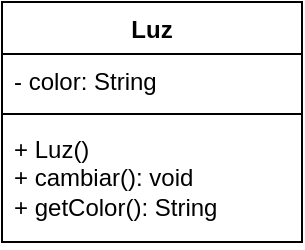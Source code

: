 <mxfile version="26.0.16" pages="5">
  <diagram name="Luz" id="F_AXNUF6LNuuyVzX1B9F">
    <mxGraphModel dx="533" dy="284" grid="1" gridSize="10" guides="1" tooltips="1" connect="1" arrows="1" fold="1" page="1" pageScale="1" pageWidth="827" pageHeight="1169" math="0" shadow="0">
      <root>
        <mxCell id="0" />
        <mxCell id="1" parent="0" />
        <mxCell id="zyNDoH6Wh8GlZYateXAI-28" value="Luz" style="swimlane;fontStyle=1;align=center;verticalAlign=top;childLayout=stackLayout;horizontal=1;startSize=26;horizontalStack=0;resizeParent=1;resizeParentMax=0;resizeLast=0;collapsible=1;marginBottom=0;whiteSpace=wrap;html=1;" vertex="1" parent="1">
          <mxGeometry x="50" width="150" height="120" as="geometry" />
        </mxCell>
        <mxCell id="zyNDoH6Wh8GlZYateXAI-29" value="- color: String" style="text;strokeColor=none;fillColor=none;align=left;verticalAlign=top;spacingLeft=4;spacingRight=4;overflow=hidden;rotatable=0;points=[[0,0.5],[1,0.5]];portConstraint=eastwest;whiteSpace=wrap;html=1;" vertex="1" parent="zyNDoH6Wh8GlZYateXAI-28">
          <mxGeometry y="26" width="150" height="26" as="geometry" />
        </mxCell>
        <mxCell id="zyNDoH6Wh8GlZYateXAI-30" value="" style="line;strokeWidth=1;fillColor=none;align=left;verticalAlign=middle;spacingTop=-1;spacingLeft=3;spacingRight=3;rotatable=0;labelPosition=right;points=[];portConstraint=eastwest;strokeColor=inherit;" vertex="1" parent="zyNDoH6Wh8GlZYateXAI-28">
          <mxGeometry y="52" width="150" height="8" as="geometry" />
        </mxCell>
        <mxCell id="zyNDoH6Wh8GlZYateXAI-31" value="+ Luz()&lt;div&gt;+ cambiar(): void&lt;/div&gt;&lt;div&gt;+ getColor(): String&lt;br&gt;&lt;div&gt;&lt;br&gt;&lt;/div&gt;&lt;div&gt;&lt;br&gt;&lt;/div&gt;&lt;div&gt;&lt;br&gt;&lt;/div&gt;&lt;div&gt;&lt;br&gt;&lt;div&gt;&lt;br&gt;&lt;/div&gt;&lt;/div&gt;&lt;/div&gt;" style="text;strokeColor=none;fillColor=none;align=left;verticalAlign=top;spacingLeft=4;spacingRight=4;overflow=hidden;rotatable=0;points=[[0,0.5],[1,0.5]];portConstraint=eastwest;whiteSpace=wrap;html=1;" vertex="1" parent="zyNDoH6Wh8GlZYateXAI-28">
          <mxGeometry y="60" width="150" height="60" as="geometry" />
        </mxCell>
      </root>
    </mxGraphModel>
  </diagram>
  <diagram id="zY8lJxJsTu-ZWv4GBWv4" name="Juego de cartas">
    <mxGraphModel dx="1035" dy="551" grid="1" gridSize="10" guides="1" tooltips="1" connect="1" arrows="1" fold="1" page="1" pageScale="1" pageWidth="827" pageHeight="1169" math="0" shadow="0">
      <root>
        <mxCell id="0" />
        <mxCell id="1" parent="0" />
        <mxCell id="aivRYwA1JjFYZjRjJ4bV-2" value="Carta" style="swimlane;fontStyle=1;align=center;verticalAlign=top;childLayout=stackLayout;horizontal=1;startSize=26;horizontalStack=0;resizeParent=1;resizeParentMax=0;resizeLast=0;collapsible=1;marginBottom=0;whiteSpace=wrap;html=1;" vertex="1" parent="1">
          <mxGeometry x="40" y="120" width="160" height="120" as="geometry" />
        </mxCell>
        <mxCell id="aivRYwA1JjFYZjRjJ4bV-3" value="- palo: String&lt;div&gt;- valor: String&lt;/div&gt;" style="text;strokeColor=none;fillColor=none;align=left;verticalAlign=top;spacingLeft=4;spacingRight=4;overflow=hidden;rotatable=0;points=[[0,0.5],[1,0.5]];portConstraint=eastwest;whiteSpace=wrap;html=1;" vertex="1" parent="aivRYwA1JjFYZjRjJ4bV-2">
          <mxGeometry y="26" width="160" height="34" as="geometry" />
        </mxCell>
        <mxCell id="aivRYwA1JjFYZjRjJ4bV-4" value="" style="line;strokeWidth=1;fillColor=none;align=left;verticalAlign=middle;spacingTop=-1;spacingLeft=3;spacingRight=3;rotatable=0;labelPosition=right;points=[];portConstraint=eastwest;strokeColor=inherit;" vertex="1" parent="aivRYwA1JjFYZjRjJ4bV-2">
          <mxGeometry y="60" width="160" height="8" as="geometry" />
        </mxCell>
        <mxCell id="aivRYwA1JjFYZjRjJ4bV-5" value="+ getPalo(): String&lt;div&gt;+ getValor(): String&lt;/div&gt;" style="text;strokeColor=none;fillColor=none;align=left;verticalAlign=top;spacingLeft=4;spacingRight=4;overflow=hidden;rotatable=0;points=[[0,0.5],[1,0.5]];portConstraint=eastwest;whiteSpace=wrap;html=1;" vertex="1" parent="aivRYwA1JjFYZjRjJ4bV-2">
          <mxGeometry y="68" width="160" height="52" as="geometry" />
        </mxCell>
        <mxCell id="aivRYwA1JjFYZjRjJ4bV-8" value="Baraja" style="swimlane;fontStyle=1;align=center;verticalAlign=top;childLayout=stackLayout;horizontal=1;startSize=26;horizontalStack=0;resizeParent=1;resizeParentMax=0;resizeLast=0;collapsible=1;marginBottom=0;whiteSpace=wrap;html=1;" vertex="1" parent="1">
          <mxGeometry x="40" y="300" width="160" height="110" as="geometry" />
        </mxCell>
        <mxCell id="aivRYwA1JjFYZjRjJ4bV-9" value="- cartas: List&amp;lt;Carta&amp;gt;" style="text;strokeColor=none;fillColor=none;align=left;verticalAlign=top;spacingLeft=4;spacingRight=4;overflow=hidden;rotatable=0;points=[[0,0.5],[1,0.5]];portConstraint=eastwest;whiteSpace=wrap;html=1;" vertex="1" parent="aivRYwA1JjFYZjRjJ4bV-8">
          <mxGeometry y="26" width="160" height="26" as="geometry" />
        </mxCell>
        <mxCell id="aivRYwA1JjFYZjRjJ4bV-10" value="" style="line;strokeWidth=1;fillColor=none;align=left;verticalAlign=middle;spacingTop=-1;spacingLeft=3;spacingRight=3;rotatable=0;labelPosition=right;points=[];portConstraint=eastwest;strokeColor=inherit;" vertex="1" parent="aivRYwA1JjFYZjRjJ4bV-8">
          <mxGeometry y="52" width="160" height="8" as="geometry" />
        </mxCell>
        <mxCell id="aivRYwA1JjFYZjRjJ4bV-11" value="+ barajar(): void&lt;div&gt;+ repartir(): Carta&lt;/div&gt;" style="text;strokeColor=none;fillColor=none;align=left;verticalAlign=top;spacingLeft=4;spacingRight=4;overflow=hidden;rotatable=0;points=[[0,0.5],[1,0.5]];portConstraint=eastwest;whiteSpace=wrap;html=1;" vertex="1" parent="aivRYwA1JjFYZjRjJ4bV-8">
          <mxGeometry y="60" width="160" height="50" as="geometry" />
        </mxCell>
        <mxCell id="aivRYwA1JjFYZjRjJ4bV-12" value="juegoCartas" style="swimlane;fontStyle=1;align=center;verticalAlign=top;childLayout=stackLayout;horizontal=1;startSize=26;horizontalStack=0;resizeParent=1;resizeParentMax=0;resizeLast=0;collapsible=1;marginBottom=0;whiteSpace=wrap;html=1;" vertex="1" parent="1">
          <mxGeometry x="280" y="260" width="250" height="150" as="geometry" />
        </mxCell>
        <mxCell id="aivRYwA1JjFYZjRjJ4bV-13" value="- jugadores: List&amp;lt;Jugador&lt;div&gt;- baraja: Baraja&lt;/div&gt;" style="text;strokeColor=none;fillColor=none;align=left;verticalAlign=top;spacingLeft=4;spacingRight=4;overflow=hidden;rotatable=0;points=[[0,0.5],[1,0.5]];portConstraint=eastwest;whiteSpace=wrap;html=1;" vertex="1" parent="aivRYwA1JjFYZjRjJ4bV-12">
          <mxGeometry y="26" width="250" height="34" as="geometry" />
        </mxCell>
        <mxCell id="aivRYwA1JjFYZjRjJ4bV-14" value="" style="line;strokeWidth=1;fillColor=none;align=left;verticalAlign=middle;spacingTop=-1;spacingLeft=3;spacingRight=3;rotatable=0;labelPosition=right;points=[];portConstraint=eastwest;strokeColor=inherit;" vertex="1" parent="aivRYwA1JjFYZjRjJ4bV-12">
          <mxGeometry y="60" width="250" height="8" as="geometry" />
        </mxCell>
        <mxCell id="aivRYwA1JjFYZjRjJ4bV-15" value="+ iniciarJuego(): void&lt;div&gt;+ repartirCartas(): void&lt;/div&gt;&lt;div&gt;+ jugarTurno(): void&lt;/div&gt;&lt;div&gt;+ determinarGanador(): Jugador&lt;/div&gt;" style="text;strokeColor=none;fillColor=none;align=left;verticalAlign=top;spacingLeft=4;spacingRight=4;overflow=hidden;rotatable=0;points=[[0,0.5],[1,0.5]];portConstraint=eastwest;whiteSpace=wrap;html=1;" vertex="1" parent="aivRYwA1JjFYZjRjJ4bV-12">
          <mxGeometry y="68" width="250" height="82" as="geometry" />
        </mxCell>
        <mxCell id="aivRYwA1JjFYZjRjJ4bV-16" value="Persona" style="swimlane;fontStyle=1;align=center;verticalAlign=top;childLayout=stackLayout;horizontal=1;startSize=26;horizontalStack=0;resizeParent=1;resizeParentMax=0;resizeLast=0;collapsible=1;marginBottom=0;whiteSpace=wrap;html=1;" vertex="1" parent="1">
          <mxGeometry x="280" y="70" width="250" height="130" as="geometry" />
        </mxCell>
        <mxCell id="aivRYwA1JjFYZjRjJ4bV-17" value="- nombre: String&lt;div&gt;- edad: int&amp;nbsp;&lt;/div&gt;" style="text;strokeColor=none;fillColor=none;align=left;verticalAlign=top;spacingLeft=4;spacingRight=4;overflow=hidden;rotatable=0;points=[[0,0.5],[1,0.5]];portConstraint=eastwest;whiteSpace=wrap;html=1;" vertex="1" parent="aivRYwA1JjFYZjRjJ4bV-16">
          <mxGeometry y="26" width="250" height="34" as="geometry" />
        </mxCell>
        <mxCell id="aivRYwA1JjFYZjRjJ4bV-18" value="" style="line;strokeWidth=1;fillColor=none;align=left;verticalAlign=middle;spacingTop=-1;spacingLeft=3;spacingRight=3;rotatable=0;labelPosition=right;points=[];portConstraint=eastwest;strokeColor=inherit;" vertex="1" parent="aivRYwA1JjFYZjRjJ4bV-16">
          <mxGeometry y="60" width="250" height="8" as="geometry" />
        </mxCell>
        <mxCell id="aivRYwA1JjFYZjRjJ4bV-19" value="+ Persona(nombre: String, edad: int)&lt;div&gt;+ getNombre(): String&lt;/div&gt;&lt;div&gt;+ getEdad(): int&lt;/div&gt;" style="text;strokeColor=none;fillColor=none;align=left;verticalAlign=top;spacingLeft=4;spacingRight=4;overflow=hidden;rotatable=0;points=[[0,0.5],[1,0.5]];portConstraint=eastwest;whiteSpace=wrap;html=1;" vertex="1" parent="aivRYwA1JjFYZjRjJ4bV-16">
          <mxGeometry y="68" width="250" height="62" as="geometry" />
        </mxCell>
        <mxCell id="aivRYwA1JjFYZjRjJ4bV-20" value="Jugador" style="swimlane;fontStyle=1;align=center;verticalAlign=top;childLayout=stackLayout;horizontal=1;startSize=26;horizontalStack=0;resizeParent=1;resizeParentMax=0;resizeLast=0;collapsible=1;marginBottom=0;whiteSpace=wrap;html=1;" vertex="1" parent="1">
          <mxGeometry x="570" y="160" width="220" height="120" as="geometry" />
        </mxCell>
        <mxCell id="aivRYwA1JjFYZjRjJ4bV-21" value="- mano: List&amp;lt;Carta&amp;gt;" style="text;strokeColor=none;fillColor=none;align=left;verticalAlign=top;spacingLeft=4;spacingRight=4;overflow=hidden;rotatable=0;points=[[0,0.5],[1,0.5]];portConstraint=eastwest;whiteSpace=wrap;html=1;" vertex="1" parent="aivRYwA1JjFYZjRjJ4bV-20">
          <mxGeometry y="26" width="220" height="26" as="geometry" />
        </mxCell>
        <mxCell id="aivRYwA1JjFYZjRjJ4bV-22" value="" style="line;strokeWidth=1;fillColor=none;align=left;verticalAlign=middle;spacingTop=-1;spacingLeft=3;spacingRight=3;rotatable=0;labelPosition=right;points=[];portConstraint=eastwest;strokeColor=inherit;" vertex="1" parent="aivRYwA1JjFYZjRjJ4bV-20">
          <mxGeometry y="52" width="220" height="8" as="geometry" />
        </mxCell>
        <mxCell id="aivRYwA1JjFYZjRjJ4bV-23" value="+ Jugador(nombre: String, edad: int)&lt;div&gt;+ tomarCarta(carta: Carta): void&lt;/div&gt;&lt;div&gt;+ mostrarMano(): void&lt;/div&gt;" style="text;strokeColor=none;fillColor=none;align=left;verticalAlign=top;spacingLeft=4;spacingRight=4;overflow=hidden;rotatable=0;points=[[0,0.5],[1,0.5]];portConstraint=eastwest;whiteSpace=wrap;html=1;" vertex="1" parent="aivRYwA1JjFYZjRjJ4bV-20">
          <mxGeometry y="60" width="220" height="60" as="geometry" />
        </mxCell>
        <mxCell id="aivRYwA1JjFYZjRjJ4bV-24" value="Poker" style="swimlane;fontStyle=1;align=center;verticalAlign=top;childLayout=stackLayout;horizontal=1;startSize=26;horizontalStack=0;resizeParent=1;resizeParentMax=0;resizeLast=0;collapsible=1;marginBottom=0;whiteSpace=wrap;html=1;" vertex="1" parent="1">
          <mxGeometry x="140" y="450" width="220" height="112" as="geometry" />
        </mxCell>
        <mxCell id="aivRYwA1JjFYZjRjJ4bV-25" value="- jugadores: List&amp;lt;Jugador&amp;gt;&lt;div&gt;- baraja: Baraja&lt;/div&gt;" style="text;strokeColor=none;fillColor=none;align=left;verticalAlign=top;spacingLeft=4;spacingRight=4;overflow=hidden;rotatable=0;points=[[0,0.5],[1,0.5]];portConstraint=eastwest;whiteSpace=wrap;html=1;" vertex="1" parent="aivRYwA1JjFYZjRjJ4bV-24">
          <mxGeometry y="26" width="220" height="44" as="geometry" />
        </mxCell>
        <mxCell id="aivRYwA1JjFYZjRjJ4bV-26" value="" style="line;strokeWidth=1;fillColor=none;align=left;verticalAlign=middle;spacingTop=-1;spacingLeft=3;spacingRight=3;rotatable=0;labelPosition=right;points=[];portConstraint=eastwest;strokeColor=inherit;" vertex="1" parent="aivRYwA1JjFYZjRjJ4bV-24">
          <mxGeometry y="70" width="220" height="10" as="geometry" />
        </mxCell>
        <mxCell id="aivRYwA1JjFYZjRjJ4bV-27" value="+ evaluarMano(jugador: Jugador): int" style="text;strokeColor=none;fillColor=none;align=left;verticalAlign=top;spacingLeft=4;spacingRight=4;overflow=hidden;rotatable=0;points=[[0,0.5],[1,0.5]];portConstraint=eastwest;whiteSpace=wrap;html=1;" vertex="1" parent="aivRYwA1JjFYZjRjJ4bV-24">
          <mxGeometry y="80" width="220" height="32" as="geometry" />
        </mxCell>
        <mxCell id="aivRYwA1JjFYZjRjJ4bV-28" value="SieteMedio" style="swimlane;fontStyle=1;align=center;verticalAlign=top;childLayout=stackLayout;horizontal=1;startSize=26;horizontalStack=0;resizeParent=1;resizeParentMax=0;resizeLast=0;collapsible=1;marginBottom=0;whiteSpace=wrap;html=1;" vertex="1" parent="1">
          <mxGeometry x="440" y="450" width="330" height="120" as="geometry" />
        </mxCell>
        <mxCell id="aivRYwA1JjFYZjRjJ4bV-29" value="- jugadores: List&amp;lt;Jugador&amp;gt;&lt;div&gt;- baraja: Baraja&lt;/div&gt;" style="text;strokeColor=none;fillColor=none;align=left;verticalAlign=top;spacingLeft=4;spacingRight=4;overflow=hidden;rotatable=0;points=[[0,0.5],[1,0.5]];portConstraint=eastwest;whiteSpace=wrap;html=1;" vertex="1" parent="aivRYwA1JjFYZjRjJ4bV-28">
          <mxGeometry y="26" width="330" height="44" as="geometry" />
        </mxCell>
        <mxCell id="aivRYwA1JjFYZjRjJ4bV-30" value="" style="line;strokeWidth=1;fillColor=none;align=left;verticalAlign=middle;spacingTop=-1;spacingLeft=3;spacingRight=3;rotatable=0;labelPosition=right;points=[];portConstraint=eastwest;strokeColor=inherit;" vertex="1" parent="aivRYwA1JjFYZjRjJ4bV-28">
          <mxGeometry y="70" width="330" height="8" as="geometry" />
        </mxCell>
        <mxCell id="aivRYwA1JjFYZjRjJ4bV-31" value="+ calcularPuntos(jugador: Jugador): double&lt;div&gt;+ verificarGanador(): Jugador&amp;nbsp;&lt;/div&gt;" style="text;strokeColor=none;fillColor=none;align=left;verticalAlign=top;spacingLeft=4;spacingRight=4;overflow=hidden;rotatable=0;points=[[0,0.5],[1,0.5]];portConstraint=eastwest;whiteSpace=wrap;html=1;" vertex="1" parent="aivRYwA1JjFYZjRjJ4bV-28">
          <mxGeometry y="78" width="330" height="42" as="geometry" />
        </mxCell>
        <mxCell id="aivRYwA1JjFYZjRjJ4bV-33" value="" style="endArrow=diamondThin;endFill=1;endSize=24;html=1;rounded=0;exitX=0.5;exitY=0;exitDx=0;exitDy=0;entryX=0.487;entryY=1.015;entryDx=0;entryDy=0;entryPerimeter=0;" edge="1" parent="1" source="aivRYwA1JjFYZjRjJ4bV-8" target="aivRYwA1JjFYZjRjJ4bV-5">
          <mxGeometry width="160" relative="1" as="geometry">
            <mxPoint x="80" y="280" as="sourcePoint" />
            <mxPoint x="118" y="240" as="targetPoint" />
          </mxGeometry>
        </mxCell>
        <mxCell id="aivRYwA1JjFYZjRjJ4bV-34" value="" style="endArrow=open;endFill=1;endSize=12;html=1;rounded=0;" edge="1" parent="1">
          <mxGeometry width="160" relative="1" as="geometry">
            <mxPoint x="200" y="340" as="sourcePoint" />
            <mxPoint x="280" y="340" as="targetPoint" />
          </mxGeometry>
        </mxCell>
        <mxCell id="aivRYwA1JjFYZjRjJ4bV-35" value="" style="endArrow=diamondThin;endFill=0;endSize=24;html=1;rounded=0;" edge="1" parent="1">
          <mxGeometry width="160" relative="1" as="geometry">
            <mxPoint x="414" y="230" as="sourcePoint" />
            <mxPoint x="570" y="230" as="targetPoint" />
            <Array as="points">
              <mxPoint x="414" y="260" />
              <mxPoint x="414" y="230" />
            </Array>
          </mxGeometry>
        </mxCell>
        <mxCell id="aivRYwA1JjFYZjRjJ4bV-36" value="" style="endArrow=block;dashed=1;endFill=0;endSize=12;html=1;rounded=0;entryX=0.432;entryY=-0.013;entryDx=0;entryDy=0;entryPerimeter=0;" edge="1" parent="1" target="aivRYwA1JjFYZjRjJ4bV-20">
          <mxGeometry width="160" relative="1" as="geometry">
            <mxPoint x="530" y="110" as="sourcePoint" />
            <mxPoint x="690" y="110" as="targetPoint" />
            <Array as="points">
              <mxPoint x="665" y="110" />
            </Array>
          </mxGeometry>
        </mxCell>
        <mxCell id="aivRYwA1JjFYZjRjJ4bV-38" value="" style="endArrow=block;dashed=1;endFill=0;endSize=12;html=1;rounded=0;exitX=0.456;exitY=-0.019;exitDx=0;exitDy=0;entryX=-0.008;entryY=0.844;entryDx=0;entryDy=0;entryPerimeter=0;exitPerimeter=0;" edge="1" parent="1" source="aivRYwA1JjFYZjRjJ4bV-24" target="aivRYwA1JjFYZjRjJ4bV-15">
          <mxGeometry width="160" relative="1" as="geometry">
            <mxPoint x="300" y="290" as="sourcePoint" />
            <mxPoint x="460" y="290" as="targetPoint" />
            <Array as="points">
              <mxPoint x="240" y="397" />
            </Array>
          </mxGeometry>
        </mxCell>
        <mxCell id="aivRYwA1JjFYZjRjJ4bV-39" value="" style="endArrow=block;dashed=1;endFill=0;endSize=12;html=1;rounded=0;entryX=1.004;entryY=0.199;entryDx=0;entryDy=0;entryPerimeter=0;exitX=0.418;exitY=-0.008;exitDx=0;exitDy=0;exitPerimeter=0;" edge="1" parent="1" source="aivRYwA1JjFYZjRjJ4bV-28" target="aivRYwA1JjFYZjRjJ4bV-15">
          <mxGeometry width="160" relative="1" as="geometry">
            <mxPoint x="530" y="390" as="sourcePoint" />
            <mxPoint x="690" y="390" as="targetPoint" />
            <Array as="points">
              <mxPoint x="578" y="344" />
            </Array>
          </mxGeometry>
        </mxCell>
      </root>
    </mxGraphModel>
  </diagram>
  <diagram id="gRp0lbA1BtI0rt3Hwp6I" name="Empleado">
    <mxGraphModel dx="733" dy="390" grid="1" gridSize="10" guides="1" tooltips="1" connect="1" arrows="1" fold="1" page="1" pageScale="1" pageWidth="827" pageHeight="1169" math="0" shadow="0">
      <root>
        <mxCell id="0" />
        <mxCell id="1" parent="0" />
        <mxCell id="zPod5Q6tWO-4cUyy7Xrs-1" value="Empleado" style="swimlane;fontStyle=1;align=center;verticalAlign=top;childLayout=stackLayout;horizontal=1;startSize=26;horizontalStack=0;resizeParent=1;resizeParentMax=0;resizeLast=0;collapsible=1;marginBottom=0;whiteSpace=wrap;html=1;" vertex="1" parent="1">
          <mxGeometry x="330" y="130" width="360" height="228" as="geometry" />
        </mxCell>
        <mxCell id="zPod5Q6tWO-4cUyy7Xrs-2" value="- id: int&lt;div&gt;- salario: double&amp;nbsp;&lt;/div&gt;&lt;div&gt;- maxHorasTrabajo: int&lt;/div&gt;&lt;div&gt;- tieneSeguro: boolean&lt;/div&gt;&lt;div&gt;- estaSeguridadSocial: boolean-&lt;/div&gt;" style="text;strokeColor=none;fillColor=none;align=left;verticalAlign=top;spacingLeft=4;spacingRight=4;overflow=hidden;rotatable=0;points=[[0,0.5],[1,0.5]];portConstraint=eastwest;whiteSpace=wrap;html=1;" vertex="1" parent="zPod5Q6tWO-4cUyy7Xrs-1">
          <mxGeometry y="26" width="360" height="84" as="geometry" />
        </mxCell>
        <mxCell id="zPod5Q6tWO-4cUyy7Xrs-3" value="" style="line;strokeWidth=1;fillColor=none;align=left;verticalAlign=middle;spacingTop=-1;spacingLeft=3;spacingRight=3;rotatable=0;labelPosition=right;points=[];portConstraint=eastwest;strokeColor=inherit;" vertex="1" parent="zPod5Q6tWO-4cUyy7Xrs-1">
          <mxGeometry y="110" width="360" height="8" as="geometry" />
        </mxCell>
        <mxCell id="zPod5Q6tWO-4cUyy7Xrs-4" value="+ Empleado(id: int, salario: double, maxHoras: int)&lt;div&gt;+ ingresarDatos(id: int, salario: double, maxHoras: int): void&lt;/div&gt;&lt;div&gt;+ visualizarDatos(): void&lt;/div&gt;&lt;div&gt;+ altaSeguridadSocial(): void&lt;/div&gt;&lt;div&gt;+ bajaSeguridadSocial(): void&lt;/div&gt;&lt;div&gt;+ contratarSeguro(): void&lt;/div&gt;&lt;div&gt;+ cancelarSeguro(): void&amp;nbsp;&lt;/div&gt;" style="text;strokeColor=none;fillColor=none;align=left;verticalAlign=top;spacingLeft=4;spacingRight=4;overflow=hidden;rotatable=0;points=[[0,0.5],[1,0.5]];portConstraint=eastwest;whiteSpace=wrap;html=1;" vertex="1" parent="zPod5Q6tWO-4cUyy7Xrs-1">
          <mxGeometry y="118" width="360" height="110" as="geometry" />
        </mxCell>
      </root>
    </mxGraphModel>
  </diagram>
  <diagram id="DkdnSEWa8EO0GAdHKYUo" name="Calculadora">
    <mxGraphModel dx="1035" dy="551" grid="1" gridSize="10" guides="1" tooltips="1" connect="1" arrows="1" fold="1" page="1" pageScale="1" pageWidth="827" pageHeight="1169" math="0" shadow="0">
      <root>
        <mxCell id="0" />
        <mxCell id="1" parent="0" />
        <mxCell id="UUp7axRtVdyBI_DxAHbc-1" value="Calculadora" style="swimlane;fontStyle=1;align=center;verticalAlign=top;childLayout=stackLayout;horizontal=1;startSize=26;horizontalStack=0;resizeParent=1;resizeParentMax=0;resizeLast=0;collapsible=1;marginBottom=0;whiteSpace=wrap;html=1;" vertex="1" parent="1">
          <mxGeometry x="330" y="200" width="310" height="170" as="geometry" />
        </mxCell>
        <mxCell id="UUp7axRtVdyBI_DxAHbc-2" value="-num1:double&lt;div&gt;-num2:double&lt;/div&gt;" style="text;strokeColor=none;fillColor=none;align=left;verticalAlign=top;spacingLeft=4;spacingRight=4;overflow=hidden;rotatable=0;points=[[0,0.5],[1,0.5]];portConstraint=eastwest;whiteSpace=wrap;html=1;" vertex="1" parent="UUp7axRtVdyBI_DxAHbc-1">
          <mxGeometry y="26" width="310" height="34" as="geometry" />
        </mxCell>
        <mxCell id="UUp7axRtVdyBI_DxAHbc-3" value="" style="line;strokeWidth=1;fillColor=none;align=left;verticalAlign=middle;spacingTop=-1;spacingLeft=3;spacingRight=3;rotatable=0;labelPosition=right;points=[];portConstraint=eastwest;strokeColor=inherit;" vertex="1" parent="UUp7axRtVdyBI_DxAHbc-1">
          <mxGeometry y="60" width="310" height="8" as="geometry" />
        </mxCell>
        <mxCell id="UUp7axRtVdyBI_DxAHbc-4" value="+ Calculadora(num1: double, num2: double)&lt;div&gt;+ Sumar(): double&lt;/div&gt;&lt;div&gt;+ restar(): double&lt;/div&gt;&lt;div&gt;+ multiplicar(): double&lt;/div&gt;&lt;div&gt;+ dividir(): double&lt;/div&gt;&lt;div&gt;+residuo(): double&lt;/div&gt;" style="text;strokeColor=none;fillColor=none;align=left;verticalAlign=top;spacingLeft=4;spacingRight=4;overflow=hidden;rotatable=0;points=[[0,0.5],[1,0.5]];portConstraint=eastwest;whiteSpace=wrap;html=1;" vertex="1" parent="UUp7axRtVdyBI_DxAHbc-1">
          <mxGeometry y="68" width="310" height="102" as="geometry" />
        </mxCell>
        <mxCell id="rXKGH-cdT6EHJbTwKoUB-1" value="Persona" style="swimlane;fontStyle=1;align=center;verticalAlign=top;childLayout=stackLayout;horizontal=1;startSize=26;horizontalStack=0;resizeParent=1;resizeParentMax=0;resizeLast=0;collapsible=1;marginBottom=0;whiteSpace=wrap;html=1;" vertex="1" parent="1">
          <mxGeometry x="330" y="460" width="310" height="104" as="geometry" />
        </mxCell>
        <mxCell id="rXKGH-cdT6EHJbTwKoUB-2" value="-nombre: String&lt;div&gt;-calculadora: Calculadora&lt;/div&gt;" style="text;strokeColor=none;fillColor=none;align=left;verticalAlign=top;spacingLeft=4;spacingRight=4;overflow=hidden;rotatable=0;points=[[0,0.5],[1,0.5]];portConstraint=eastwest;whiteSpace=wrap;html=1;" vertex="1" parent="rXKGH-cdT6EHJbTwKoUB-1">
          <mxGeometry y="26" width="310" height="44" as="geometry" />
        </mxCell>
        <mxCell id="rXKGH-cdT6EHJbTwKoUB-3" value="" style="line;strokeWidth=1;fillColor=none;align=left;verticalAlign=middle;spacingTop=-1;spacingLeft=3;spacingRight=3;rotatable=0;labelPosition=right;points=[];portConstraint=eastwest;strokeColor=inherit;" vertex="1" parent="rXKGH-cdT6EHJbTwKoUB-1">
          <mxGeometry y="70" width="310" height="8" as="geometry" />
        </mxCell>
        <mxCell id="rXKGH-cdT6EHJbTwKoUB-4" value="+ usarCalculadora(num1: double, num2: double): void" style="text;strokeColor=none;fillColor=none;align=left;verticalAlign=top;spacingLeft=4;spacingRight=4;overflow=hidden;rotatable=0;points=[[0,0.5],[1,0.5]];portConstraint=eastwest;whiteSpace=wrap;html=1;" vertex="1" parent="rXKGH-cdT6EHJbTwKoUB-1">
          <mxGeometry y="78" width="310" height="26" as="geometry" />
        </mxCell>
        <mxCell id="rXKGH-cdT6EHJbTwKoUB-5" value="Use" style="endArrow=open;endSize=12;dashed=1;html=1;rounded=0;entryX=0.496;entryY=1.002;entryDx=0;entryDy=0;entryPerimeter=0;exitX=0.5;exitY=0;exitDx=0;exitDy=0;" edge="1" parent="1" source="rXKGH-cdT6EHJbTwKoUB-1" target="UUp7axRtVdyBI_DxAHbc-4">
          <mxGeometry width="160" relative="1" as="geometry">
            <mxPoint x="320" y="420" as="sourcePoint" />
            <mxPoint x="480" y="420" as="targetPoint" />
          </mxGeometry>
        </mxCell>
      </root>
    </mxGraphModel>
  </diagram>
  <diagram id="FMdPzWi5ifNvg6sL7CK0" name="Banco">
    <mxGraphModel dx="880" dy="468" grid="1" gridSize="10" guides="1" tooltips="1" connect="1" arrows="1" fold="1" page="1" pageScale="1" pageWidth="827" pageHeight="1169" math="0" shadow="0">
      <root>
        <mxCell id="0" />
        <mxCell id="1" parent="0" />
        <mxCell id="iKNV8YgkJEeUaMkoYo5N-1" value="Cuenta" style="swimlane;fontStyle=1;align=center;verticalAlign=top;childLayout=stackLayout;horizontal=1;startSize=26;horizontalStack=0;resizeParent=1;resizeParentMax=0;resizeLast=0;collapsible=1;marginBottom=0;whiteSpace=wrap;html=1;" vertex="1" parent="1">
          <mxGeometry x="40" y="120" width="360" height="190" as="geometry" />
        </mxCell>
        <mxCell id="iKNV8YgkJEeUaMkoYo5N-2" value="- numeroCuenta: String&lt;div&gt;- saldo: double&lt;/div&gt;&lt;div&gt;- titular: Cliente&lt;/div&gt;&lt;div&gt;- tarjeta: Tarjeta&lt;/div&gt;" style="text;strokeColor=none;fillColor=none;align=left;verticalAlign=top;spacingLeft=4;spacingRight=4;overflow=hidden;rotatable=0;points=[[0,0.5],[1,0.5]];portConstraint=eastwest;whiteSpace=wrap;html=1;" vertex="1" parent="iKNV8YgkJEeUaMkoYo5N-1">
          <mxGeometry y="26" width="360" height="74" as="geometry" />
        </mxCell>
        <mxCell id="iKNV8YgkJEeUaMkoYo5N-3" value="" style="line;strokeWidth=1;fillColor=none;align=left;verticalAlign=middle;spacingTop=-1;spacingLeft=3;spacingRight=3;rotatable=0;labelPosition=right;points=[];portConstraint=eastwest;strokeColor=inherit;" vertex="1" parent="iKNV8YgkJEeUaMkoYo5N-1">
          <mxGeometry y="100" width="360" height="8" as="geometry" />
        </mxCell>
        <mxCell id="iKNV8YgkJEeUaMkoYo5N-4" value="+ Cuenta(numeroCuenta: String, saldo: double, titular: Cliente)&lt;div&gt;+ depositar(monto: double): void&lt;/div&gt;&lt;div&gt;+ retirar(monto: double): boolean&lt;/div&gt;&lt;div&gt;+ getSaldo(): double&lt;/div&gt;" style="text;strokeColor=none;fillColor=none;align=left;verticalAlign=top;spacingLeft=4;spacingRight=4;overflow=hidden;rotatable=0;points=[[0,0.5],[1,0.5]];portConstraint=eastwest;whiteSpace=wrap;html=1;" vertex="1" parent="iKNV8YgkJEeUaMkoYo5N-1">
          <mxGeometry y="108" width="360" height="82" as="geometry" />
        </mxCell>
        <mxCell id="iKNV8YgkJEeUaMkoYo5N-5" value="Tarjeta" style="swimlane;fontStyle=1;align=center;verticalAlign=top;childLayout=stackLayout;horizontal=1;startSize=26;horizontalStack=0;resizeParent=1;resizeParentMax=0;resizeLast=0;collapsible=1;marginBottom=0;whiteSpace=wrap;html=1;" vertex="1" parent="1">
          <mxGeometry x="470" y="60" width="320" height="180" as="geometry" />
        </mxCell>
        <mxCell id="iKNV8YgkJEeUaMkoYo5N-6" value="- numeroTarjeta: String&lt;div&gt;- pin: int&lt;/div&gt;&lt;div&gt;- intentosFallidos: int&lt;/div&gt;&lt;div&gt;- activa: boolean&lt;br&gt;- cuenta: Cuenta&lt;/div&gt;" style="text;strokeColor=none;fillColor=none;align=left;verticalAlign=top;spacingLeft=4;spacingRight=4;overflow=hidden;rotatable=0;points=[[0,0.5],[1,0.5]];portConstraint=eastwest;whiteSpace=wrap;html=1;" vertex="1" parent="iKNV8YgkJEeUaMkoYo5N-5">
          <mxGeometry y="26" width="320" height="84" as="geometry" />
        </mxCell>
        <mxCell id="iKNV8YgkJEeUaMkoYo5N-7" value="" style="line;strokeWidth=1;fillColor=none;align=left;verticalAlign=middle;spacingTop=-1;spacingLeft=3;spacingRight=3;rotatable=0;labelPosition=right;points=[];portConstraint=eastwest;strokeColor=inherit;" vertex="1" parent="iKNV8YgkJEeUaMkoYo5N-5">
          <mxGeometry y="110" width="320" height="8" as="geometry" />
        </mxCell>
        <mxCell id="iKNV8YgkJEeUaMkoYo5N-8" value="+ Tarjeta(numeroTarjeta: String, pin: int, cuenta: Cuenta)&lt;div&gt;+ verificarPIN(pinIngresado: int): boolean&lt;/div&gt;&lt;div&gt;+ bloquearTarjeta(): void&lt;/div&gt;" style="text;strokeColor=none;fillColor=none;align=left;verticalAlign=top;spacingLeft=4;spacingRight=4;overflow=hidden;rotatable=0;points=[[0,0.5],[1,0.5]];portConstraint=eastwest;whiteSpace=wrap;html=1;" vertex="1" parent="iKNV8YgkJEeUaMkoYo5N-5">
          <mxGeometry y="118" width="320" height="62" as="geometry" />
        </mxCell>
        <mxCell id="iKNV8YgkJEeUaMkoYo5N-13" value="Cliente" style="swimlane;fontStyle=1;align=center;verticalAlign=top;childLayout=stackLayout;horizontal=1;startSize=26;horizontalStack=0;resizeParent=1;resizeParentMax=0;resizeLast=0;collapsible=1;marginBottom=0;whiteSpace=wrap;html=1;" vertex="1" parent="1">
          <mxGeometry x="100" y="390" width="280" height="120" as="geometry" />
        </mxCell>
        <mxCell id="iKNV8YgkJEeUaMkoYo5N-14" value="- cuentas: list&amp;lt;Cuenta&amp;gt;" style="text;strokeColor=none;fillColor=none;align=left;verticalAlign=top;spacingLeft=4;spacingRight=4;overflow=hidden;rotatable=0;points=[[0,0.5],[1,0.5]];portConstraint=eastwest;whiteSpace=wrap;html=1;" vertex="1" parent="iKNV8YgkJEeUaMkoYo5N-13">
          <mxGeometry y="26" width="280" height="26" as="geometry" />
        </mxCell>
        <mxCell id="iKNV8YgkJEeUaMkoYo5N-15" value="" style="line;strokeWidth=1;fillColor=none;align=left;verticalAlign=middle;spacingTop=-1;spacingLeft=3;spacingRight=3;rotatable=0;labelPosition=right;points=[];portConstraint=eastwest;strokeColor=inherit;" vertex="1" parent="iKNV8YgkJEeUaMkoYo5N-13">
          <mxGeometry y="52" width="280" height="8" as="geometry" />
        </mxCell>
        <mxCell id="iKNV8YgkJEeUaMkoYo5N-16" value="+ Cliente(nombre: String, dni: String)&lt;div&gt;+ agregarCuenta(cuenta: Cuenta): void&lt;/div&gt;&lt;div&gt;+ getCuentas(): List&amp;lt;Cuenta&amp;gt;&lt;/div&gt;" style="text;strokeColor=none;fillColor=none;align=left;verticalAlign=top;spacingLeft=4;spacingRight=4;overflow=hidden;rotatable=0;points=[[0,0.5],[1,0.5]];portConstraint=eastwest;whiteSpace=wrap;html=1;" vertex="1" parent="iKNV8YgkJEeUaMkoYo5N-13">
          <mxGeometry y="60" width="280" height="60" as="geometry" />
        </mxCell>
        <mxCell id="iKNV8YgkJEeUaMkoYo5N-17" value="Cajero" style="swimlane;fontStyle=1;align=center;verticalAlign=top;childLayout=stackLayout;horizontal=1;startSize=26;horizontalStack=0;resizeParent=1;resizeParentMax=0;resizeLast=0;collapsible=1;marginBottom=0;whiteSpace=wrap;html=1;" vertex="1" parent="1">
          <mxGeometry x="480" y="380" width="340" height="170" as="geometry" />
        </mxCell>
        <mxCell id="iKNV8YgkJEeUaMkoYo5N-18" value="- saldoDisponible: double&lt;div&gt;- limiteRetiroDiario: double&lt;/div&gt;" style="text;strokeColor=none;fillColor=none;align=left;verticalAlign=top;spacingLeft=4;spacingRight=4;overflow=hidden;rotatable=0;points=[[0,0.5],[1,0.5]];portConstraint=eastwest;whiteSpace=wrap;html=1;" vertex="1" parent="iKNV8YgkJEeUaMkoYo5N-17">
          <mxGeometry y="26" width="340" height="44" as="geometry" />
        </mxCell>
        <mxCell id="iKNV8YgkJEeUaMkoYo5N-19" value="" style="line;strokeWidth=1;fillColor=none;align=left;verticalAlign=middle;spacingTop=-1;spacingLeft=3;spacingRight=3;rotatable=0;labelPosition=right;points=[];portConstraint=eastwest;strokeColor=inherit;" vertex="1" parent="iKNV8YgkJEeUaMkoYo5N-17">
          <mxGeometry y="70" width="340" height="8" as="geometry" />
        </mxCell>
        <mxCell id="iKNV8YgkJEeUaMkoYo5N-20" value="+ Cajero(saldoDisponible: doble, limiteRetiroDiario: double)&lt;div&gt;+ autenticarTarjeta(tarjeta: Tarjeta, pin: int): boolean&lt;/div&gt;&lt;div&gt;+ retirarDinero(tarjeta: Tarjeta, monto: double): void&lt;/div&gt;&lt;div&gt;+ depositarDinero(tarjeta: Tarjeta, monto: double): void&lt;/div&gt;&lt;div&gt;+ consultarSaldo(tarjeta: Tarjeta): double&lt;/div&gt;" style="text;strokeColor=none;fillColor=none;align=left;verticalAlign=top;spacingLeft=4;spacingRight=4;overflow=hidden;rotatable=0;points=[[0,0.5],[1,0.5]];portConstraint=eastwest;whiteSpace=wrap;html=1;" vertex="1" parent="iKNV8YgkJEeUaMkoYo5N-17">
          <mxGeometry y="78" width="340" height="92" as="geometry" />
        </mxCell>
        <mxCell id="iKNV8YgkJEeUaMkoYo5N-25" value="Persona" style="swimlane;fontStyle=1;align=center;verticalAlign=top;childLayout=stackLayout;horizontal=1;startSize=26;horizontalStack=0;resizeParent=1;resizeParentMax=0;resizeLast=0;collapsible=1;marginBottom=0;whiteSpace=wrap;html=1;" vertex="1" parent="1">
          <mxGeometry x="130" y="610" width="240" height="140" as="geometry" />
        </mxCell>
        <mxCell id="iKNV8YgkJEeUaMkoYo5N-26" value="- nombre: String&lt;div&gt;- dni: String&lt;/div&gt;" style="text;strokeColor=none;fillColor=none;align=left;verticalAlign=top;spacingLeft=4;spacingRight=4;overflow=hidden;rotatable=0;points=[[0,0.5],[1,0.5]];portConstraint=eastwest;whiteSpace=wrap;html=1;" vertex="1" parent="iKNV8YgkJEeUaMkoYo5N-25">
          <mxGeometry y="26" width="240" height="44" as="geometry" />
        </mxCell>
        <mxCell id="iKNV8YgkJEeUaMkoYo5N-27" value="" style="line;strokeWidth=1;fillColor=none;align=left;verticalAlign=middle;spacingTop=-1;spacingLeft=3;spacingRight=3;rotatable=0;labelPosition=right;points=[];portConstraint=eastwest;strokeColor=inherit;" vertex="1" parent="iKNV8YgkJEeUaMkoYo5N-25">
          <mxGeometry y="70" width="240" height="8" as="geometry" />
        </mxCell>
        <mxCell id="iKNV8YgkJEeUaMkoYo5N-28" value="+ Persona(nombre: String, dni: String)&lt;div&gt;+ getNombre(): String&lt;/div&gt;&lt;div&gt;+ getDNI(): String&lt;/div&gt;" style="text;strokeColor=none;fillColor=none;align=left;verticalAlign=top;spacingLeft=4;spacingRight=4;overflow=hidden;rotatable=0;points=[[0,0.5],[1,0.5]];portConstraint=eastwest;whiteSpace=wrap;html=1;" vertex="1" parent="iKNV8YgkJEeUaMkoYo5N-25">
          <mxGeometry y="78" width="240" height="62" as="geometry" />
        </mxCell>
        <mxCell id="iKNV8YgkJEeUaMkoYo5N-29" value="" style="endArrow=open;endFill=1;endSize=12;html=1;rounded=0;entryX=0.439;entryY=-0.025;entryDx=0;entryDy=0;entryPerimeter=0;exitX=0.503;exitY=1.037;exitDx=0;exitDy=0;exitPerimeter=0;" edge="1" parent="1" source="iKNV8YgkJEeUaMkoYo5N-4" target="iKNV8YgkJEeUaMkoYo5N-13">
          <mxGeometry width="160" relative="1" as="geometry">
            <mxPoint x="80" y="340" as="sourcePoint" />
            <mxPoint x="240" y="340" as="targetPoint" />
          </mxGeometry>
        </mxCell>
        <mxCell id="iKNV8YgkJEeUaMkoYo5N-30" value="" style="endArrow=open;endFill=1;endSize=12;html=1;rounded=0;entryX=0.003;entryY=0.371;entryDx=0;entryDy=0;entryPerimeter=0;exitX=1.008;exitY=0.716;exitDx=0;exitDy=0;exitPerimeter=0;" edge="1" parent="1" source="iKNV8YgkJEeUaMkoYo5N-2" target="iKNV8YgkJEeUaMkoYo5N-8">
          <mxGeometry width="160" relative="1" as="geometry">
            <mxPoint x="400" y="200" as="sourcePoint" />
            <mxPoint x="470" y="200" as="targetPoint" />
          </mxGeometry>
        </mxCell>
        <mxCell id="iKNV8YgkJEeUaMkoYo5N-31" value="" style="endArrow=open;endFill=1;endSize=12;html=1;rounded=0;exitX=0.391;exitY=1.016;exitDx=0;exitDy=0;exitPerimeter=0;entryX=0.335;entryY=-0.024;entryDx=0;entryDy=0;entryPerimeter=0;" edge="1" parent="1" source="iKNV8YgkJEeUaMkoYo5N-8" target="iKNV8YgkJEeUaMkoYo5N-17">
          <mxGeometry width="160" relative="1" as="geometry">
            <mxPoint x="420" y="340" as="sourcePoint" />
            <mxPoint x="580" y="340" as="targetPoint" />
          </mxGeometry>
        </mxCell>
        <mxCell id="iKNV8YgkJEeUaMkoYo5N-32" value="" style="endArrow=block;dashed=1;endFill=0;endSize=12;html=1;rounded=0;exitX=0.45;exitY=-0.021;exitDx=0;exitDy=0;exitPerimeter=0;entryX=0.496;entryY=1.017;entryDx=0;entryDy=0;entryPerimeter=0;" edge="1" parent="1" source="iKNV8YgkJEeUaMkoYo5N-25" target="iKNV8YgkJEeUaMkoYo5N-16">
          <mxGeometry width="160" relative="1" as="geometry">
            <mxPoint x="420" y="540" as="sourcePoint" />
            <mxPoint x="580" y="540" as="targetPoint" />
          </mxGeometry>
        </mxCell>
      </root>
    </mxGraphModel>
  </diagram>
</mxfile>
